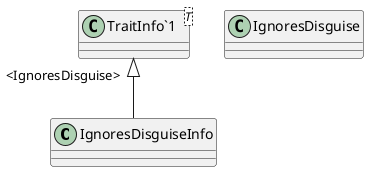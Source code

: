@startuml
class IgnoresDisguiseInfo {
}
class IgnoresDisguise {
}
class "TraitInfo`1"<T> {
}
"TraitInfo`1" "<IgnoresDisguise>" <|-- IgnoresDisguiseInfo
@enduml
